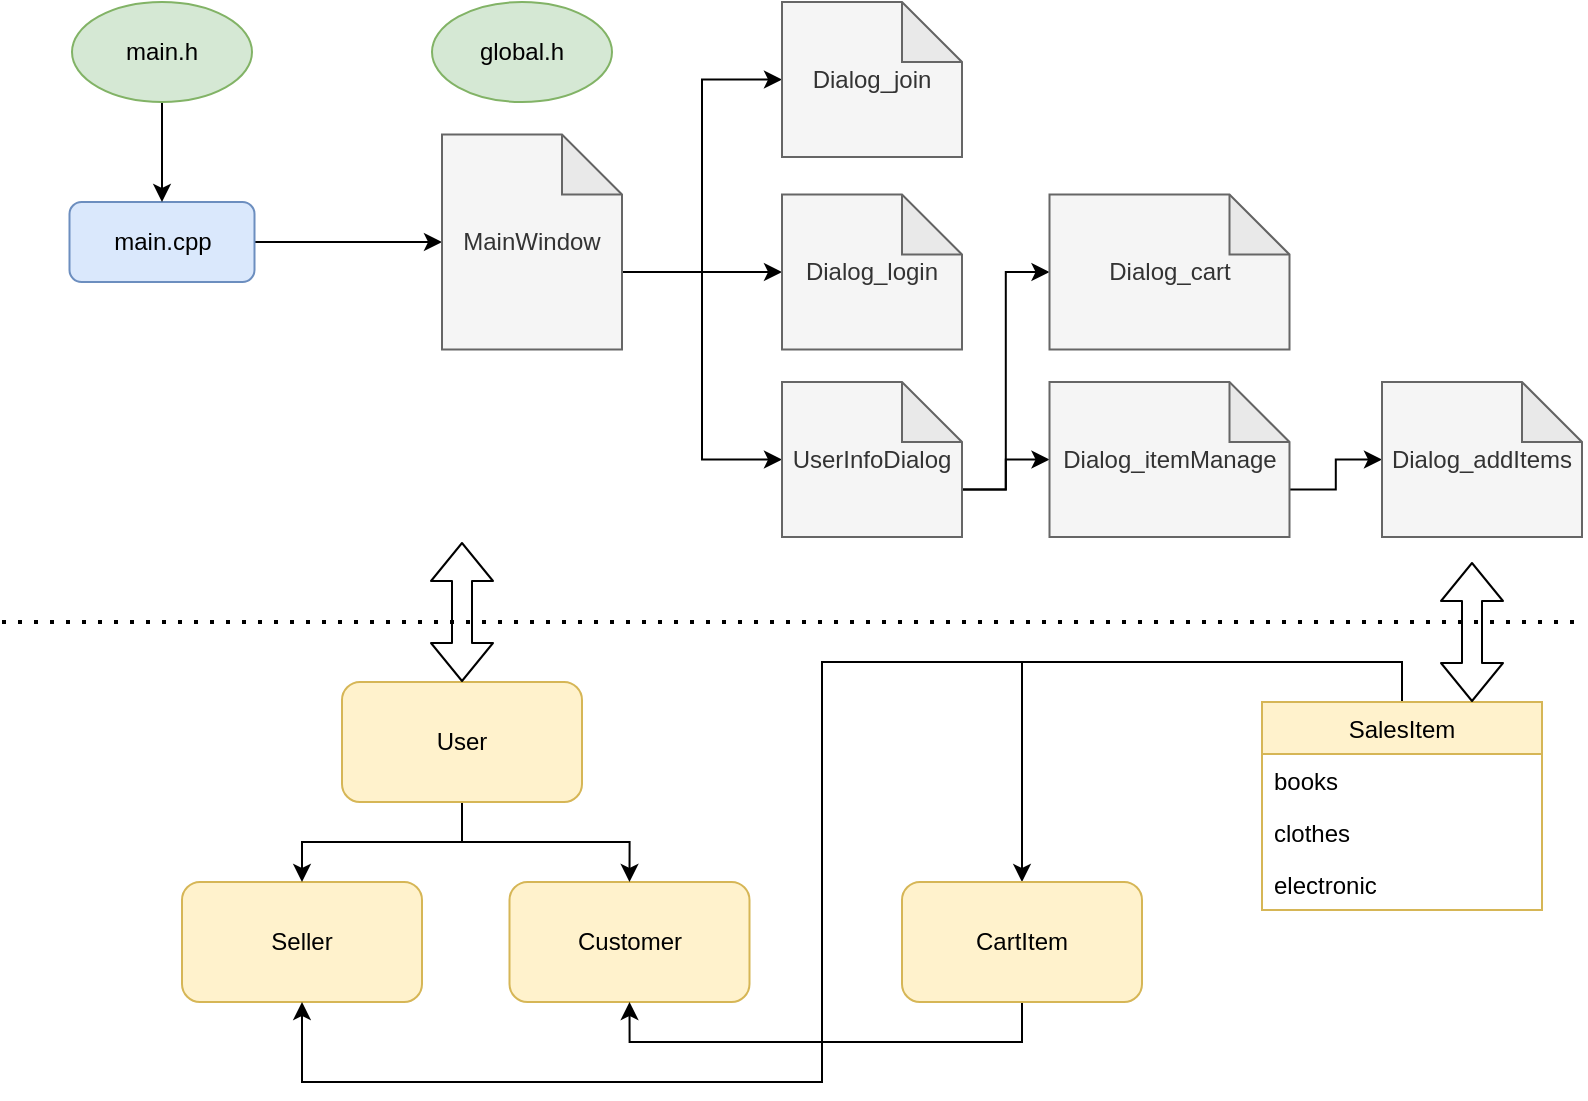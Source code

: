 <mxfile version="14.8.3" type="device"><diagram id="cMCj7Xn3FI6Y2i5-5QuB" name="Page-1"><mxGraphModel dx="1290" dy="585" grid="1" gridSize="10" guides="1" tooltips="1" connect="1" arrows="1" fold="1" page="1" pageScale="1" pageWidth="827" pageHeight="1169" math="0" shadow="0"><root><mxCell id="0"/><mxCell id="1" parent="0"/><mxCell id="YPEQxoDkWPyyvVD2zRRX-5" style="edgeStyle=orthogonalEdgeStyle;rounded=0;orthogonalLoop=1;jettySize=auto;html=1;exitX=1;exitY=0.5;exitDx=0;exitDy=0;entryX=0;entryY=0.5;entryDx=0;entryDy=0;entryPerimeter=0;" parent="1" source="YPEQxoDkWPyyvVD2zRRX-1" target="YPEQxoDkWPyyvVD2zRRX-32" edge="1"><mxGeometry relative="1" as="geometry"><mxPoint x="250" y="150" as="targetPoint"/></mxGeometry></mxCell><mxCell id="YPEQxoDkWPyyvVD2zRRX-1" value="main.cpp" style="rounded=1;whiteSpace=wrap;html=1;fillColor=#dae8fc;strokeColor=#6c8ebf;" parent="1" vertex="1"><mxGeometry x="43.75" y="130" width="92.5" height="40" as="geometry"/></mxCell><mxCell id="YPEQxoDkWPyyvVD2zRRX-3" style="edgeStyle=orthogonalEdgeStyle;rounded=0;orthogonalLoop=1;jettySize=auto;html=1;exitX=0.5;exitY=1;exitDx=0;exitDy=0;entryX=0.5;entryY=0;entryDx=0;entryDy=0;" parent="1" source="YPEQxoDkWPyyvVD2zRRX-2" target="YPEQxoDkWPyyvVD2zRRX-1" edge="1"><mxGeometry relative="1" as="geometry"/></mxCell><mxCell id="YPEQxoDkWPyyvVD2zRRX-2" value="main.h" style="ellipse;whiteSpace=wrap;html=1;fillColor=#d5e8d4;strokeColor=#82b366;" parent="1" vertex="1"><mxGeometry x="45" y="30" width="90" height="50" as="geometry"/></mxCell><mxCell id="YPEQxoDkWPyyvVD2zRRX-9" value="global.h" style="ellipse;whiteSpace=wrap;html=1;fillColor=#d5e8d4;strokeColor=#82b366;" parent="1" vertex="1"><mxGeometry x="225" y="30" width="90" height="50" as="geometry"/></mxCell><mxCell id="YPEQxoDkWPyyvVD2zRRX-18" value="Seller" style="rounded=1;whiteSpace=wrap;html=1;fillColor=#fff2cc;strokeColor=#d6b656;" parent="1" vertex="1"><mxGeometry x="100" y="470" width="120" height="60" as="geometry"/></mxCell><mxCell id="YPEQxoDkWPyyvVD2zRRX-19" value="Customer" style="rounded=1;whiteSpace=wrap;html=1;fillColor=#fff2cc;strokeColor=#d6b656;" parent="1" vertex="1"><mxGeometry x="263.75" y="470" width="120" height="60" as="geometry"/></mxCell><mxCell id="YPEQxoDkWPyyvVD2zRRX-39" style="edgeStyle=orthogonalEdgeStyle;rounded=0;orthogonalLoop=1;jettySize=auto;html=1;exitX=0;exitY=0;exitDx=90;exitDy=68.75;exitPerimeter=0;entryX=0;entryY=0.5;entryDx=0;entryDy=0;entryPerimeter=0;" parent="1" source="YPEQxoDkWPyyvVD2zRRX-32" target="YPEQxoDkWPyyvVD2zRRX-36" edge="1"><mxGeometry relative="1" as="geometry"/></mxCell><mxCell id="YPEQxoDkWPyyvVD2zRRX-40" style="edgeStyle=orthogonalEdgeStyle;rounded=0;orthogonalLoop=1;jettySize=auto;html=1;exitX=0;exitY=0;exitDx=90;exitDy=68.75;exitPerimeter=0;entryX=0;entryY=0.5;entryDx=0;entryDy=0;entryPerimeter=0;" parent="1" source="YPEQxoDkWPyyvVD2zRRX-32" target="YPEQxoDkWPyyvVD2zRRX-37" edge="1"><mxGeometry relative="1" as="geometry"/></mxCell><mxCell id="YPEQxoDkWPyyvVD2zRRX-41" style="edgeStyle=orthogonalEdgeStyle;rounded=0;orthogonalLoop=1;jettySize=auto;html=1;exitX=0;exitY=0;exitDx=90;exitDy=68.75;exitPerimeter=0;entryX=0;entryY=0.5;entryDx=0;entryDy=0;entryPerimeter=0;" parent="1" source="YPEQxoDkWPyyvVD2zRRX-32" target="YPEQxoDkWPyyvVD2zRRX-38" edge="1"><mxGeometry relative="1" as="geometry"/></mxCell><mxCell id="YPEQxoDkWPyyvVD2zRRX-32" value="MainWindow" style="shape=note;whiteSpace=wrap;html=1;backgroundOutline=1;darkOpacity=0.05;fillColor=#f5f5f5;strokeColor=#666666;fontColor=#333333;" parent="1" vertex="1"><mxGeometry x="230" y="96.25" width="90" height="107.5" as="geometry"/></mxCell><mxCell id="YPEQxoDkWPyyvVD2zRRX-36" value="Dialog_join" style="shape=note;whiteSpace=wrap;html=1;backgroundOutline=1;darkOpacity=0.05;fillColor=#f5f5f5;strokeColor=#666666;fontColor=#333333;" parent="1" vertex="1"><mxGeometry x="400" y="30" width="90" height="77.5" as="geometry"/></mxCell><mxCell id="YPEQxoDkWPyyvVD2zRRX-37" value="Dialog_login" style="shape=note;whiteSpace=wrap;html=1;backgroundOutline=1;darkOpacity=0.05;fillColor=#f5f5f5;strokeColor=#666666;fontColor=#333333;" parent="1" vertex="1"><mxGeometry x="400" y="126.25" width="90" height="77.5" as="geometry"/></mxCell><mxCell id="YPEQxoDkWPyyvVD2zRRX-43" style="edgeStyle=orthogonalEdgeStyle;rounded=0;orthogonalLoop=1;jettySize=auto;html=1;exitX=0;exitY=0;exitDx=90;exitDy=53.75;exitPerimeter=0;entryX=0;entryY=0.5;entryDx=0;entryDy=0;entryPerimeter=0;" parent="1" source="YPEQxoDkWPyyvVD2zRRX-38" target="YPEQxoDkWPyyvVD2zRRX-42" edge="1"><mxGeometry relative="1" as="geometry"/></mxCell><mxCell id="-y2M0BMXHwHuiF38IZRP-8" style="edgeStyle=orthogonalEdgeStyle;rounded=0;orthogonalLoop=1;jettySize=auto;html=1;exitX=0;exitY=0;exitDx=90;exitDy=53.75;exitPerimeter=0;entryX=0;entryY=0.5;entryDx=0;entryDy=0;entryPerimeter=0;" edge="1" parent="1" source="YPEQxoDkWPyyvVD2zRRX-38" target="-y2M0BMXHwHuiF38IZRP-7"><mxGeometry relative="1" as="geometry"/></mxCell><mxCell id="YPEQxoDkWPyyvVD2zRRX-38" value="UserInfoDialog" style="shape=note;whiteSpace=wrap;html=1;backgroundOutline=1;darkOpacity=0.05;fillColor=#f5f5f5;strokeColor=#666666;fontColor=#333333;" parent="1" vertex="1"><mxGeometry x="400" y="220" width="90" height="77.5" as="geometry"/></mxCell><mxCell id="YPEQxoDkWPyyvVD2zRRX-57" style="edgeStyle=orthogonalEdgeStyle;rounded=0;orthogonalLoop=1;jettySize=auto;html=1;exitX=0;exitY=0;exitDx=120;exitDy=53.75;exitPerimeter=0;entryX=0;entryY=0.5;entryDx=0;entryDy=0;entryPerimeter=0;" parent="1" source="YPEQxoDkWPyyvVD2zRRX-42" target="YPEQxoDkWPyyvVD2zRRX-56" edge="1"><mxGeometry relative="1" as="geometry"/></mxCell><mxCell id="YPEQxoDkWPyyvVD2zRRX-42" value="Dialog_itemManage" style="shape=note;whiteSpace=wrap;html=1;backgroundOutline=1;darkOpacity=0.05;fillColor=#f5f5f5;strokeColor=#666666;fontColor=#333333;" parent="1" vertex="1"><mxGeometry x="533.75" y="220" width="120" height="77.5" as="geometry"/></mxCell><mxCell id="YPEQxoDkWPyyvVD2zRRX-54" style="edgeStyle=orthogonalEdgeStyle;rounded=0;orthogonalLoop=1;jettySize=auto;html=1;exitX=0.5;exitY=0;exitDx=0;exitDy=0;entryX=0.5;entryY=1;entryDx=0;entryDy=0;" parent="1" source="YPEQxoDkWPyyvVD2zRRX-44" target="YPEQxoDkWPyyvVD2zRRX-18" edge="1"><mxGeometry relative="1" as="geometry"><Array as="points"><mxPoint x="710" y="360"/><mxPoint x="420" y="360"/><mxPoint x="420" y="570"/><mxPoint x="160" y="570"/></Array></mxGeometry></mxCell><mxCell id="-y2M0BMXHwHuiF38IZRP-3" style="edgeStyle=orthogonalEdgeStyle;rounded=0;orthogonalLoop=1;jettySize=auto;html=1;exitX=0.5;exitY=0;exitDx=0;exitDy=0;entryX=0.5;entryY=0;entryDx=0;entryDy=0;" edge="1" parent="1" source="YPEQxoDkWPyyvVD2zRRX-44" target="-y2M0BMXHwHuiF38IZRP-1"><mxGeometry relative="1" as="geometry"/></mxCell><mxCell id="YPEQxoDkWPyyvVD2zRRX-44" value="SalesItem" style="swimlane;fontStyle=0;childLayout=stackLayout;horizontal=1;startSize=26;horizontalStack=0;resizeParent=1;resizeParentMax=0;resizeLast=0;collapsible=1;marginBottom=0;fillColor=#fff2cc;strokeColor=#d6b656;" parent="1" vertex="1"><mxGeometry x="640" y="380" width="140" height="104" as="geometry"/></mxCell><mxCell id="YPEQxoDkWPyyvVD2zRRX-45" value="books" style="text;strokeColor=none;fillColor=none;align=left;verticalAlign=top;spacingLeft=4;spacingRight=4;overflow=hidden;rotatable=0;points=[[0,0.5],[1,0.5]];portConstraint=eastwest;" parent="YPEQxoDkWPyyvVD2zRRX-44" vertex="1"><mxGeometry y="26" width="140" height="26" as="geometry"/></mxCell><mxCell id="YPEQxoDkWPyyvVD2zRRX-46" value="clothes" style="text;strokeColor=none;fillColor=none;align=left;verticalAlign=top;spacingLeft=4;spacingRight=4;overflow=hidden;rotatable=0;points=[[0,0.5],[1,0.5]];portConstraint=eastwest;" parent="YPEQxoDkWPyyvVD2zRRX-44" vertex="1"><mxGeometry y="52" width="140" height="26" as="geometry"/></mxCell><mxCell id="YPEQxoDkWPyyvVD2zRRX-47" value="electronic" style="text;strokeColor=none;fillColor=none;align=left;verticalAlign=top;spacingLeft=4;spacingRight=4;overflow=hidden;rotatable=0;points=[[0,0.5],[1,0.5]];portConstraint=eastwest;" parent="YPEQxoDkWPyyvVD2zRRX-44" vertex="1"><mxGeometry y="78" width="140" height="26" as="geometry"/></mxCell><mxCell id="YPEQxoDkWPyyvVD2zRRX-51" style="edgeStyle=orthogonalEdgeStyle;rounded=0;orthogonalLoop=1;jettySize=auto;html=1;exitX=0.5;exitY=1;exitDx=0;exitDy=0;entryX=0.5;entryY=0;entryDx=0;entryDy=0;" parent="1" source="YPEQxoDkWPyyvVD2zRRX-48" target="YPEQxoDkWPyyvVD2zRRX-18" edge="1"><mxGeometry relative="1" as="geometry"/></mxCell><mxCell id="YPEQxoDkWPyyvVD2zRRX-52" style="edgeStyle=orthogonalEdgeStyle;rounded=0;orthogonalLoop=1;jettySize=auto;html=1;exitX=0.5;exitY=1;exitDx=0;exitDy=0;entryX=0.5;entryY=0;entryDx=0;entryDy=0;" parent="1" source="YPEQxoDkWPyyvVD2zRRX-48" target="YPEQxoDkWPyyvVD2zRRX-19" edge="1"><mxGeometry relative="1" as="geometry"/></mxCell><mxCell id="YPEQxoDkWPyyvVD2zRRX-48" value="User" style="rounded=1;whiteSpace=wrap;html=1;fillColor=#fff2cc;strokeColor=#d6b656;" parent="1" vertex="1"><mxGeometry x="180" y="370" width="120" height="60" as="geometry"/></mxCell><mxCell id="YPEQxoDkWPyyvVD2zRRX-49" value="" style="endArrow=none;dashed=1;html=1;dashPattern=1 3;strokeWidth=2;" parent="1" edge="1"><mxGeometry width="50" height="50" relative="1" as="geometry"><mxPoint x="10" y="340" as="sourcePoint"/><mxPoint x="800" y="340" as="targetPoint"/></mxGeometry></mxCell><mxCell id="YPEQxoDkWPyyvVD2zRRX-50" value="" style="shape=flexArrow;endArrow=classic;startArrow=classic;html=1;exitX=0.5;exitY=0;exitDx=0;exitDy=0;" parent="1" source="YPEQxoDkWPyyvVD2zRRX-48" edge="1"><mxGeometry width="100" height="100" relative="1" as="geometry"><mxPoint x="230" y="350" as="sourcePoint"/><mxPoint x="240" y="300" as="targetPoint"/></mxGeometry></mxCell><mxCell id="YPEQxoDkWPyyvVD2zRRX-55" value="" style="shape=flexArrow;endArrow=classic;startArrow=classic;html=1;exitX=0.75;exitY=0;exitDx=0;exitDy=0;" parent="1" source="YPEQxoDkWPyyvVD2zRRX-44" edge="1"><mxGeometry width="100" height="100" relative="1" as="geometry"><mxPoint x="550" y="370" as="sourcePoint"/><mxPoint x="745" y="310" as="targetPoint"/></mxGeometry></mxCell><mxCell id="YPEQxoDkWPyyvVD2zRRX-56" value="Dialog_addItems" style="shape=note;whiteSpace=wrap;html=1;backgroundOutline=1;darkOpacity=0.05;fillColor=#f5f5f5;strokeColor=#666666;fontColor=#333333;" parent="1" vertex="1"><mxGeometry x="700" y="220" width="100" height="77.5" as="geometry"/></mxCell><mxCell id="-y2M0BMXHwHuiF38IZRP-4" style="edgeStyle=orthogonalEdgeStyle;rounded=0;orthogonalLoop=1;jettySize=auto;html=1;exitX=0.5;exitY=1;exitDx=0;exitDy=0;entryX=0.5;entryY=1;entryDx=0;entryDy=0;" edge="1" parent="1" source="-y2M0BMXHwHuiF38IZRP-1" target="YPEQxoDkWPyyvVD2zRRX-19"><mxGeometry relative="1" as="geometry"/></mxCell><mxCell id="-y2M0BMXHwHuiF38IZRP-1" value="CartItem" style="rounded=1;whiteSpace=wrap;html=1;fillColor=#fff2cc;strokeColor=#d6b656;" vertex="1" parent="1"><mxGeometry x="460" y="470" width="120" height="60" as="geometry"/></mxCell><mxCell id="-y2M0BMXHwHuiF38IZRP-7" value="Dialog_cart" style="shape=note;whiteSpace=wrap;html=1;backgroundOutline=1;darkOpacity=0.05;fillColor=#f5f5f5;strokeColor=#666666;fontColor=#333333;" vertex="1" parent="1"><mxGeometry x="533.75" y="126.25" width="120" height="77.5" as="geometry"/></mxCell></root></mxGraphModel></diagram></mxfile>